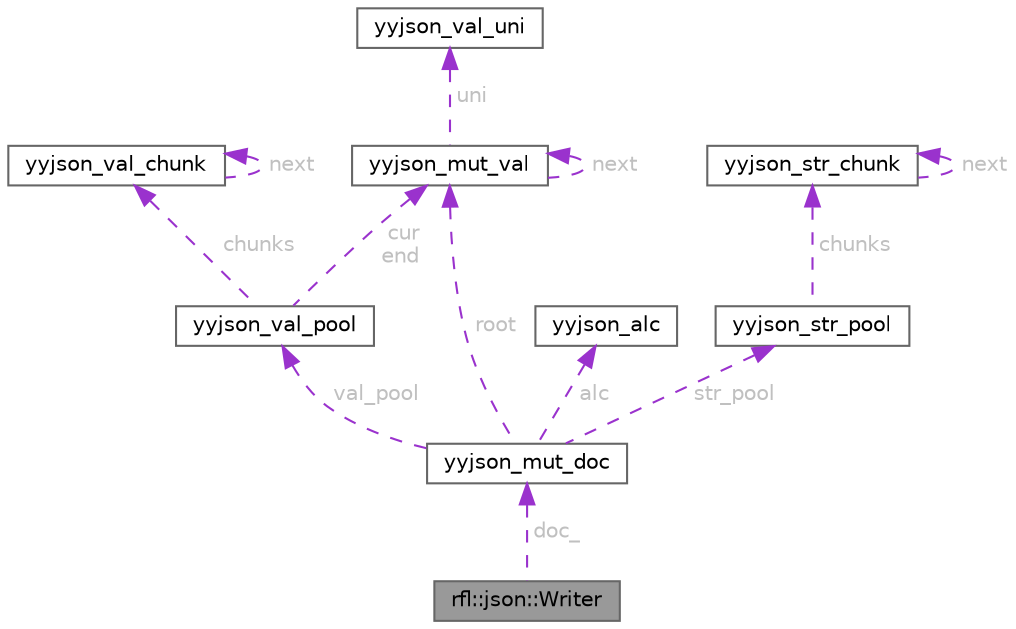 digraph "rfl::json::Writer"
{
 // LATEX_PDF_SIZE
  bgcolor="transparent";
  edge [fontname=Helvetica,fontsize=10,labelfontname=Helvetica,labelfontsize=10];
  node [fontname=Helvetica,fontsize=10,shape=box,height=0.2,width=0.4];
  Node1 [id="Node000001",label="rfl::json::Writer",height=0.2,width=0.4,color="gray40", fillcolor="grey60", style="filled", fontcolor="black",tooltip=" "];
  Node2 -> Node1 [id="edge1_Node000001_Node000002",dir="back",color="darkorchid3",style="dashed",tooltip=" ",label=" doc_",fontcolor="grey" ];
  Node2 [id="Node000002",label="yyjson_mut_doc",height=0.2,width=0.4,color="gray40", fillcolor="white", style="filled",URL="$structyyjson__mut__doc.html",tooltip=" "];
  Node3 -> Node2 [id="edge2_Node000002_Node000003",dir="back",color="darkorchid3",style="dashed",tooltip=" ",label=" root",fontcolor="grey" ];
  Node3 [id="Node000003",label="yyjson_mut_val",height=0.2,width=0.4,color="gray40", fillcolor="white", style="filled",URL="$structyyjson__mut__val.html",tooltip=" "];
  Node4 -> Node3 [id="edge3_Node000003_Node000004",dir="back",color="darkorchid3",style="dashed",tooltip=" ",label=" uni",fontcolor="grey" ];
  Node4 [id="Node000004",label="yyjson_val_uni",height=0.2,width=0.4,color="gray40", fillcolor="white", style="filled",URL="$unionyyjson__val__uni.html",tooltip=" "];
  Node3 -> Node3 [id="edge4_Node000003_Node000003",dir="back",color="darkorchid3",style="dashed",tooltip=" ",label=" next",fontcolor="grey" ];
  Node5 -> Node2 [id="edge5_Node000002_Node000005",dir="back",color="darkorchid3",style="dashed",tooltip=" ",label=" alc",fontcolor="grey" ];
  Node5 [id="Node000005",label="yyjson_alc",height=0.2,width=0.4,color="gray40", fillcolor="white", style="filled",URL="$structyyjson__alc.html",tooltip=" "];
  Node6 -> Node2 [id="edge6_Node000002_Node000006",dir="back",color="darkorchid3",style="dashed",tooltip=" ",label=" str_pool",fontcolor="grey" ];
  Node6 [id="Node000006",label="yyjson_str_pool",height=0.2,width=0.4,color="gray40", fillcolor="white", style="filled",URL="$structyyjson__str__pool.html",tooltip=" "];
  Node7 -> Node6 [id="edge7_Node000006_Node000007",dir="back",color="darkorchid3",style="dashed",tooltip=" ",label=" chunks",fontcolor="grey" ];
  Node7 [id="Node000007",label="yyjson_str_chunk",height=0.2,width=0.4,color="gray40", fillcolor="white", style="filled",URL="$structyyjson__str__chunk.html",tooltip=" "];
  Node7 -> Node7 [id="edge8_Node000007_Node000007",dir="back",color="darkorchid3",style="dashed",tooltip=" ",label=" next",fontcolor="grey" ];
  Node8 -> Node2 [id="edge9_Node000002_Node000008",dir="back",color="darkorchid3",style="dashed",tooltip=" ",label=" val_pool",fontcolor="grey" ];
  Node8 [id="Node000008",label="yyjson_val_pool",height=0.2,width=0.4,color="gray40", fillcolor="white", style="filled",URL="$structyyjson__val__pool.html",tooltip=" "];
  Node3 -> Node8 [id="edge10_Node000008_Node000003",dir="back",color="darkorchid3",style="dashed",tooltip=" ",label=" cur\nend",fontcolor="grey" ];
  Node9 -> Node8 [id="edge11_Node000008_Node000009",dir="back",color="darkorchid3",style="dashed",tooltip=" ",label=" chunks",fontcolor="grey" ];
  Node9 [id="Node000009",label="yyjson_val_chunk",height=0.2,width=0.4,color="gray40", fillcolor="white", style="filled",URL="$structyyjson__val__chunk.html",tooltip=" "];
  Node9 -> Node9 [id="edge12_Node000009_Node000009",dir="back",color="darkorchid3",style="dashed",tooltip=" ",label=" next",fontcolor="grey" ];
}
